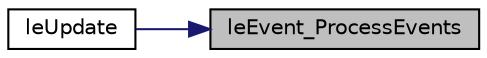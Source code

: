 digraph "leEvent_ProcessEvents"
{
 // LATEX_PDF_SIZE
  edge [fontname="Helvetica",fontsize="10",labelfontname="Helvetica",labelfontsize="10"];
  node [fontname="Helvetica",fontsize="10",shape=record];
  rankdir="RL";
  Node1 [label="leEvent_ProcessEvents",height=0.2,width=0.4,color="black", fillcolor="grey75", style="filled", fontcolor="black",tooltip="Process events."];
  Node1 -> Node2 [dir="back",color="midnightblue",fontsize="10",style="solid",fontname="Helvetica"];
  Node2 [label="leUpdate",height=0.2,width=0.4,color="black", fillcolor="white", style="filled",URL="$legato__state_8h.html#a11a4bdc4862590f21a99b906c43ec363",tooltip="Shutdown Legato library."];
}
